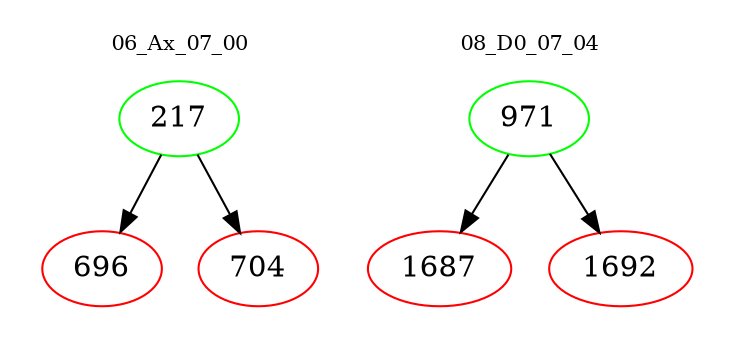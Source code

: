 digraph{
subgraph cluster_0 {
color = white
label = "06_Ax_07_00";
fontsize=10;
T0_217 [label="217", color="green"]
T0_217 -> T0_696 [color="black"]
T0_696 [label="696", color="red"]
T0_217 -> T0_704 [color="black"]
T0_704 [label="704", color="red"]
}
subgraph cluster_1 {
color = white
label = "08_D0_07_04";
fontsize=10;
T1_971 [label="971", color="green"]
T1_971 -> T1_1687 [color="black"]
T1_1687 [label="1687", color="red"]
T1_971 -> T1_1692 [color="black"]
T1_1692 [label="1692", color="red"]
}
}

